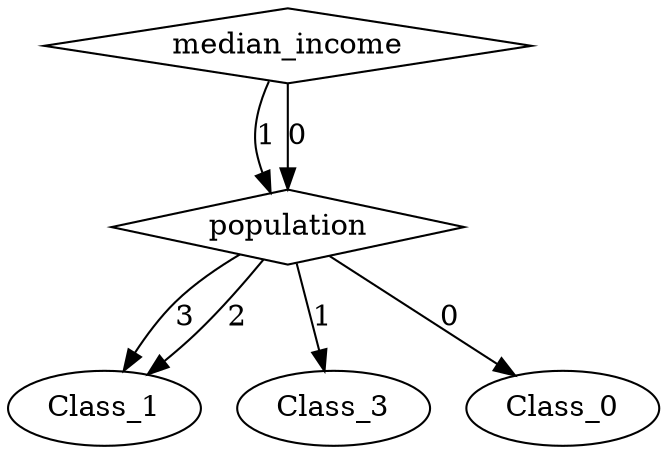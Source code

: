 digraph {
node [label=Class_1,style=""] Class_1
node [label=Class_1,style=""] Class_1
node [label=Class_3,style=""] Class_3
node [label=Class_0,style=""] Class_0
node [label=population,shape="diamond",style=""] 1
node [label=median_income,shape="diamond",style=""] 0

1 -> Class_1 [label="3"]
1 -> Class_1 [label="2"]
1 -> Class_3 [label="1"]
1 -> Class_0 [label="0"]
0 -> 1 [label="1"]
0 -> 1 [label="0"]
}
